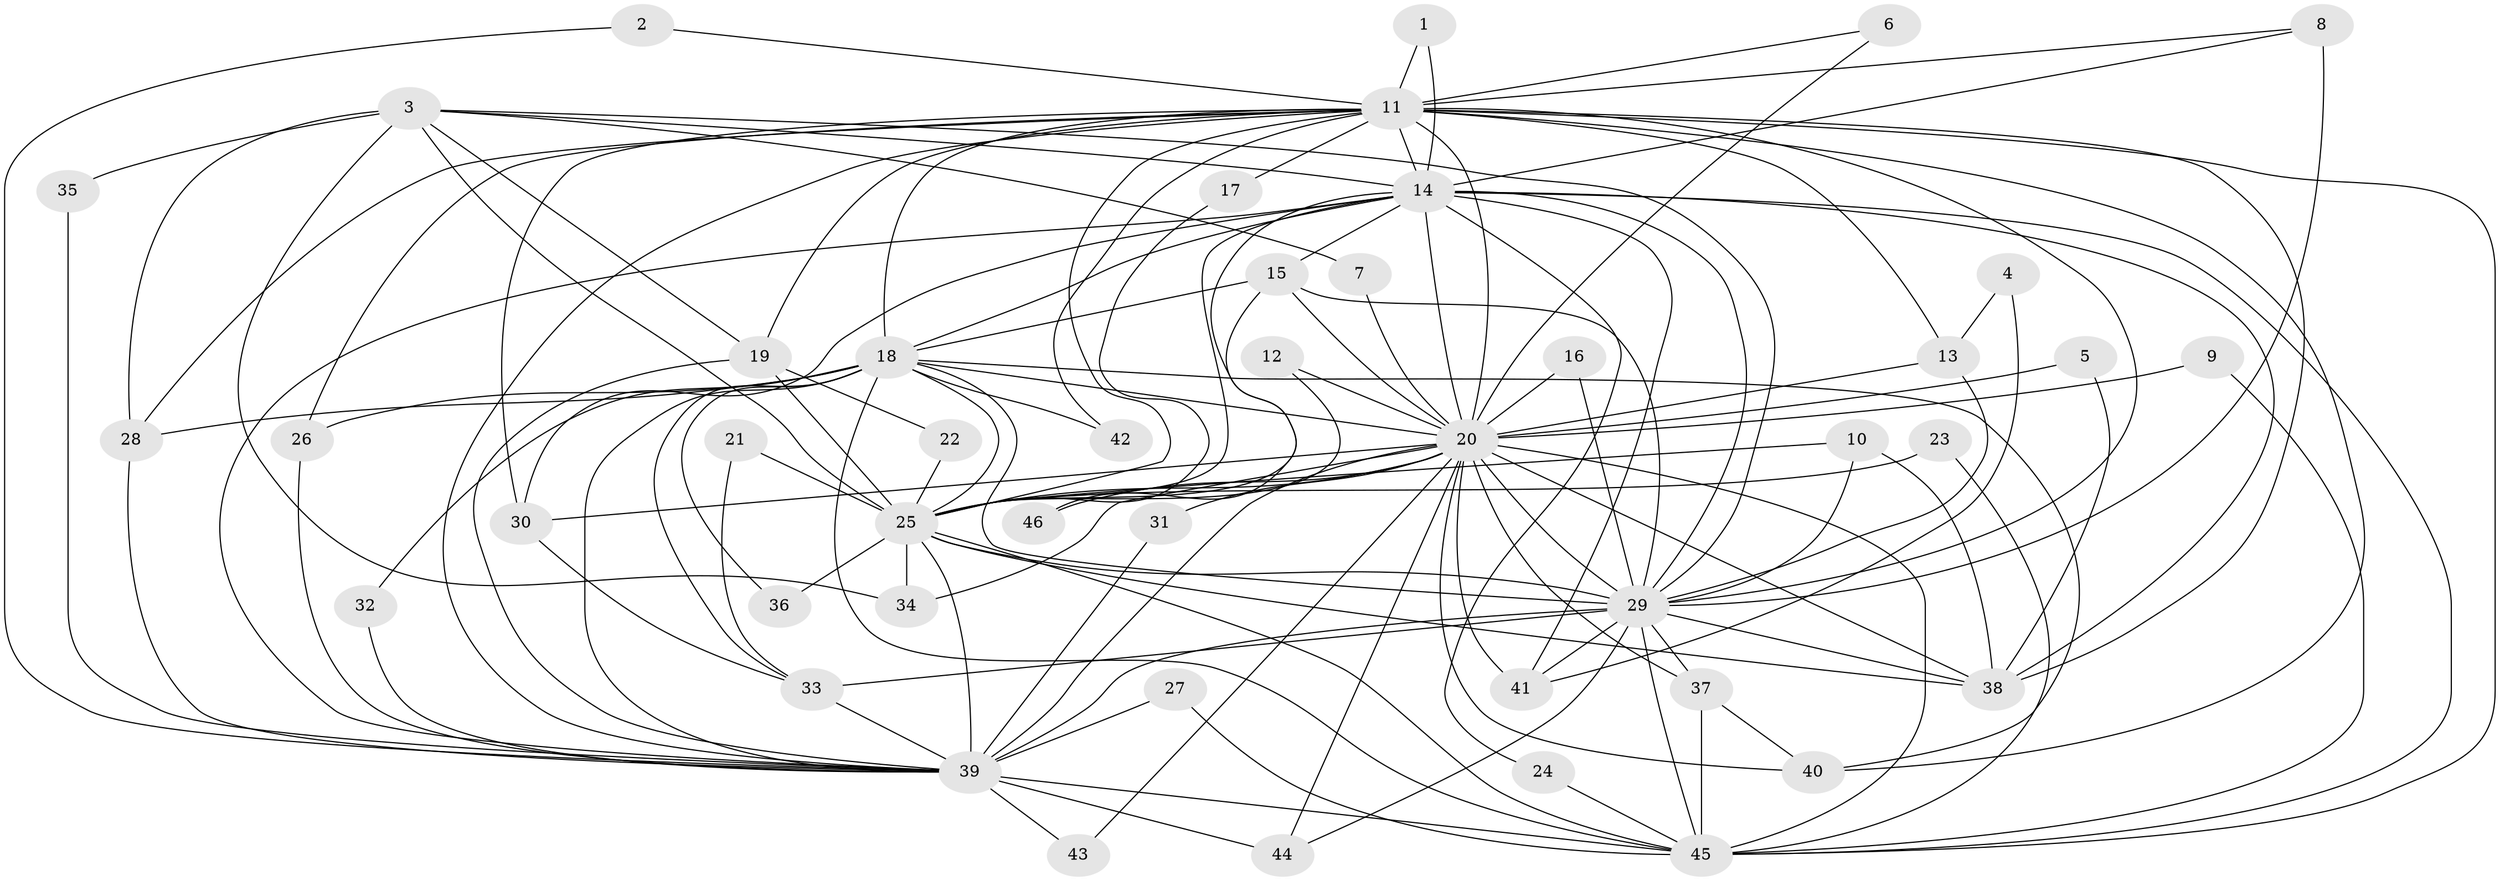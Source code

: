 // original degree distribution, {24: 0.01098901098901099, 19: 0.03296703296703297, 23: 0.01098901098901099, 18: 0.01098901098901099, 27: 0.01098901098901099, 16: 0.01098901098901099, 17: 0.01098901098901099, 15: 0.01098901098901099, 5: 0.03296703296703297, 7: 0.03296703296703297, 2: 0.5824175824175825, 4: 0.06593406593406594, 3: 0.16483516483516483, 6: 0.01098901098901099}
// Generated by graph-tools (version 1.1) at 2025/49/03/09/25 03:49:36]
// undirected, 46 vertices, 128 edges
graph export_dot {
graph [start="1"]
  node [color=gray90,style=filled];
  1;
  2;
  3;
  4;
  5;
  6;
  7;
  8;
  9;
  10;
  11;
  12;
  13;
  14;
  15;
  16;
  17;
  18;
  19;
  20;
  21;
  22;
  23;
  24;
  25;
  26;
  27;
  28;
  29;
  30;
  31;
  32;
  33;
  34;
  35;
  36;
  37;
  38;
  39;
  40;
  41;
  42;
  43;
  44;
  45;
  46;
  1 -- 11 [weight=1.0];
  1 -- 14 [weight=1.0];
  2 -- 11 [weight=1.0];
  2 -- 39 [weight=1.0];
  3 -- 7 [weight=1.0];
  3 -- 14 [weight=1.0];
  3 -- 19 [weight=1.0];
  3 -- 25 [weight=1.0];
  3 -- 28 [weight=1.0];
  3 -- 29 [weight=1.0];
  3 -- 34 [weight=1.0];
  3 -- 35 [weight=1.0];
  4 -- 13 [weight=1.0];
  4 -- 41 [weight=1.0];
  5 -- 20 [weight=1.0];
  5 -- 38 [weight=1.0];
  6 -- 11 [weight=1.0];
  6 -- 20 [weight=1.0];
  7 -- 20 [weight=1.0];
  8 -- 11 [weight=1.0];
  8 -- 14 [weight=1.0];
  8 -- 29 [weight=1.0];
  9 -- 20 [weight=1.0];
  9 -- 45 [weight=1.0];
  10 -- 25 [weight=1.0];
  10 -- 29 [weight=1.0];
  10 -- 38 [weight=1.0];
  11 -- 13 [weight=1.0];
  11 -- 14 [weight=1.0];
  11 -- 17 [weight=1.0];
  11 -- 18 [weight=1.0];
  11 -- 19 [weight=1.0];
  11 -- 20 [weight=2.0];
  11 -- 25 [weight=1.0];
  11 -- 26 [weight=2.0];
  11 -- 28 [weight=1.0];
  11 -- 29 [weight=2.0];
  11 -- 30 [weight=1.0];
  11 -- 38 [weight=1.0];
  11 -- 39 [weight=1.0];
  11 -- 40 [weight=1.0];
  11 -- 42 [weight=1.0];
  11 -- 45 [weight=2.0];
  12 -- 20 [weight=1.0];
  12 -- 25 [weight=1.0];
  13 -- 20 [weight=1.0];
  13 -- 29 [weight=1.0];
  14 -- 15 [weight=1.0];
  14 -- 18 [weight=1.0];
  14 -- 20 [weight=3.0];
  14 -- 24 [weight=1.0];
  14 -- 25 [weight=1.0];
  14 -- 29 [weight=2.0];
  14 -- 30 [weight=1.0];
  14 -- 38 [weight=1.0];
  14 -- 39 [weight=1.0];
  14 -- 41 [weight=1.0];
  14 -- 45 [weight=1.0];
  14 -- 46 [weight=1.0];
  15 -- 18 [weight=1.0];
  15 -- 20 [weight=1.0];
  15 -- 25 [weight=1.0];
  15 -- 29 [weight=1.0];
  16 -- 20 [weight=2.0];
  16 -- 29 [weight=1.0];
  17 -- 25 [weight=1.0];
  18 -- 20 [weight=2.0];
  18 -- 25 [weight=1.0];
  18 -- 26 [weight=1.0];
  18 -- 28 [weight=1.0];
  18 -- 29 [weight=2.0];
  18 -- 32 [weight=1.0];
  18 -- 33 [weight=1.0];
  18 -- 36 [weight=1.0];
  18 -- 39 [weight=1.0];
  18 -- 40 [weight=1.0];
  18 -- 42 [weight=1.0];
  18 -- 45 [weight=2.0];
  19 -- 22 [weight=1.0];
  19 -- 25 [weight=1.0];
  19 -- 39 [weight=1.0];
  20 -- 25 [weight=2.0];
  20 -- 29 [weight=4.0];
  20 -- 30 [weight=1.0];
  20 -- 31 [weight=1.0];
  20 -- 34 [weight=1.0];
  20 -- 37 [weight=1.0];
  20 -- 38 [weight=1.0];
  20 -- 39 [weight=2.0];
  20 -- 40 [weight=1.0];
  20 -- 41 [weight=2.0];
  20 -- 43 [weight=1.0];
  20 -- 44 [weight=1.0];
  20 -- 45 [weight=4.0];
  20 -- 46 [weight=1.0];
  21 -- 25 [weight=1.0];
  21 -- 33 [weight=1.0];
  22 -- 25 [weight=1.0];
  23 -- 25 [weight=1.0];
  23 -- 45 [weight=1.0];
  24 -- 45 [weight=1.0];
  25 -- 29 [weight=3.0];
  25 -- 34 [weight=1.0];
  25 -- 36 [weight=1.0];
  25 -- 38 [weight=1.0];
  25 -- 39 [weight=2.0];
  25 -- 45 [weight=1.0];
  26 -- 39 [weight=2.0];
  27 -- 39 [weight=1.0];
  27 -- 45 [weight=1.0];
  28 -- 39 [weight=1.0];
  29 -- 33 [weight=2.0];
  29 -- 37 [weight=1.0];
  29 -- 38 [weight=1.0];
  29 -- 39 [weight=2.0];
  29 -- 41 [weight=1.0];
  29 -- 44 [weight=1.0];
  29 -- 45 [weight=2.0];
  30 -- 33 [weight=1.0];
  31 -- 39 [weight=1.0];
  32 -- 39 [weight=1.0];
  33 -- 39 [weight=1.0];
  35 -- 39 [weight=1.0];
  37 -- 40 [weight=1.0];
  37 -- 45 [weight=1.0];
  39 -- 43 [weight=1.0];
  39 -- 44 [weight=1.0];
  39 -- 45 [weight=2.0];
}

